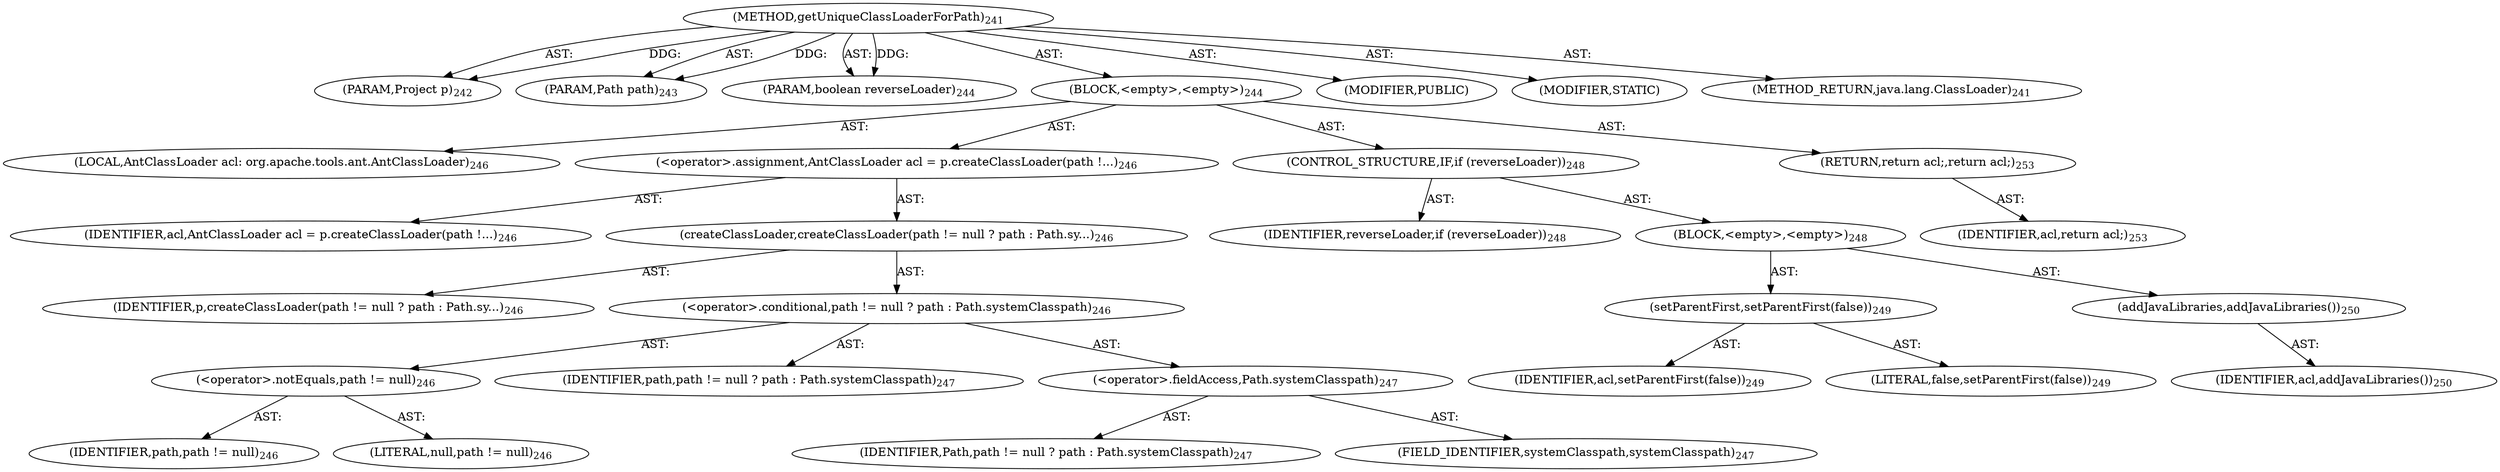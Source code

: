 digraph "getUniqueClassLoaderForPath" {  
"111669149701" [label = <(METHOD,getUniqueClassLoaderForPath)<SUB>241</SUB>> ]
"115964117020" [label = <(PARAM,Project p)<SUB>242</SUB>> ]
"115964117021" [label = <(PARAM,Path path)<SUB>243</SUB>> ]
"115964117022" [label = <(PARAM,boolean reverseLoader)<SUB>244</SUB>> ]
"25769803788" [label = <(BLOCK,&lt;empty&gt;,&lt;empty&gt;)<SUB>244</SUB>> ]
"94489280519" [label = <(LOCAL,AntClassLoader acl: org.apache.tools.ant.AntClassLoader)<SUB>246</SUB>> ]
"30064771116" [label = <(&lt;operator&gt;.assignment,AntClassLoader acl = p.createClassLoader(path !...)<SUB>246</SUB>> ]
"68719476818" [label = <(IDENTIFIER,acl,AntClassLoader acl = p.createClassLoader(path !...)<SUB>246</SUB>> ]
"30064771117" [label = <(createClassLoader,createClassLoader(path != null ? path : Path.sy...)<SUB>246</SUB>> ]
"68719476819" [label = <(IDENTIFIER,p,createClassLoader(path != null ? path : Path.sy...)<SUB>246</SUB>> ]
"30064771118" [label = <(&lt;operator&gt;.conditional,path != null ? path : Path.systemClasspath)<SUB>246</SUB>> ]
"30064771119" [label = <(&lt;operator&gt;.notEquals,path != null)<SUB>246</SUB>> ]
"68719476820" [label = <(IDENTIFIER,path,path != null)<SUB>246</SUB>> ]
"90194313227" [label = <(LITERAL,null,path != null)<SUB>246</SUB>> ]
"68719476821" [label = <(IDENTIFIER,path,path != null ? path : Path.systemClasspath)<SUB>247</SUB>> ]
"30064771120" [label = <(&lt;operator&gt;.fieldAccess,Path.systemClasspath)<SUB>247</SUB>> ]
"68719476822" [label = <(IDENTIFIER,Path,path != null ? path : Path.systemClasspath)<SUB>247</SUB>> ]
"55834574849" [label = <(FIELD_IDENTIFIER,systemClasspath,systemClasspath)<SUB>247</SUB>> ]
"47244640261" [label = <(CONTROL_STRUCTURE,IF,if (reverseLoader))<SUB>248</SUB>> ]
"68719476823" [label = <(IDENTIFIER,reverseLoader,if (reverseLoader))<SUB>248</SUB>> ]
"25769803789" [label = <(BLOCK,&lt;empty&gt;,&lt;empty&gt;)<SUB>248</SUB>> ]
"30064771121" [label = <(setParentFirst,setParentFirst(false))<SUB>249</SUB>> ]
"68719476824" [label = <(IDENTIFIER,acl,setParentFirst(false))<SUB>249</SUB>> ]
"90194313228" [label = <(LITERAL,false,setParentFirst(false))<SUB>249</SUB>> ]
"30064771122" [label = <(addJavaLibraries,addJavaLibraries())<SUB>250</SUB>> ]
"68719476825" [label = <(IDENTIFIER,acl,addJavaLibraries())<SUB>250</SUB>> ]
"146028888069" [label = <(RETURN,return acl;,return acl;)<SUB>253</SUB>> ]
"68719476826" [label = <(IDENTIFIER,acl,return acl;)<SUB>253</SUB>> ]
"133143986190" [label = <(MODIFIER,PUBLIC)> ]
"133143986191" [label = <(MODIFIER,STATIC)> ]
"128849018885" [label = <(METHOD_RETURN,java.lang.ClassLoader)<SUB>241</SUB>> ]
  "111669149701" -> "115964117020"  [ label = "AST: "] 
  "111669149701" -> "115964117021"  [ label = "AST: "] 
  "111669149701" -> "115964117022"  [ label = "AST: "] 
  "111669149701" -> "25769803788"  [ label = "AST: "] 
  "111669149701" -> "133143986190"  [ label = "AST: "] 
  "111669149701" -> "133143986191"  [ label = "AST: "] 
  "111669149701" -> "128849018885"  [ label = "AST: "] 
  "25769803788" -> "94489280519"  [ label = "AST: "] 
  "25769803788" -> "30064771116"  [ label = "AST: "] 
  "25769803788" -> "47244640261"  [ label = "AST: "] 
  "25769803788" -> "146028888069"  [ label = "AST: "] 
  "30064771116" -> "68719476818"  [ label = "AST: "] 
  "30064771116" -> "30064771117"  [ label = "AST: "] 
  "30064771117" -> "68719476819"  [ label = "AST: "] 
  "30064771117" -> "30064771118"  [ label = "AST: "] 
  "30064771118" -> "30064771119"  [ label = "AST: "] 
  "30064771118" -> "68719476821"  [ label = "AST: "] 
  "30064771118" -> "30064771120"  [ label = "AST: "] 
  "30064771119" -> "68719476820"  [ label = "AST: "] 
  "30064771119" -> "90194313227"  [ label = "AST: "] 
  "30064771120" -> "68719476822"  [ label = "AST: "] 
  "30064771120" -> "55834574849"  [ label = "AST: "] 
  "47244640261" -> "68719476823"  [ label = "AST: "] 
  "47244640261" -> "25769803789"  [ label = "AST: "] 
  "25769803789" -> "30064771121"  [ label = "AST: "] 
  "25769803789" -> "30064771122"  [ label = "AST: "] 
  "30064771121" -> "68719476824"  [ label = "AST: "] 
  "30064771121" -> "90194313228"  [ label = "AST: "] 
  "30064771122" -> "68719476825"  [ label = "AST: "] 
  "146028888069" -> "68719476826"  [ label = "AST: "] 
  "111669149701" -> "115964117020"  [ label = "DDG: "] 
  "111669149701" -> "115964117021"  [ label = "DDG: "] 
  "111669149701" -> "115964117022"  [ label = "DDG: "] 
}
